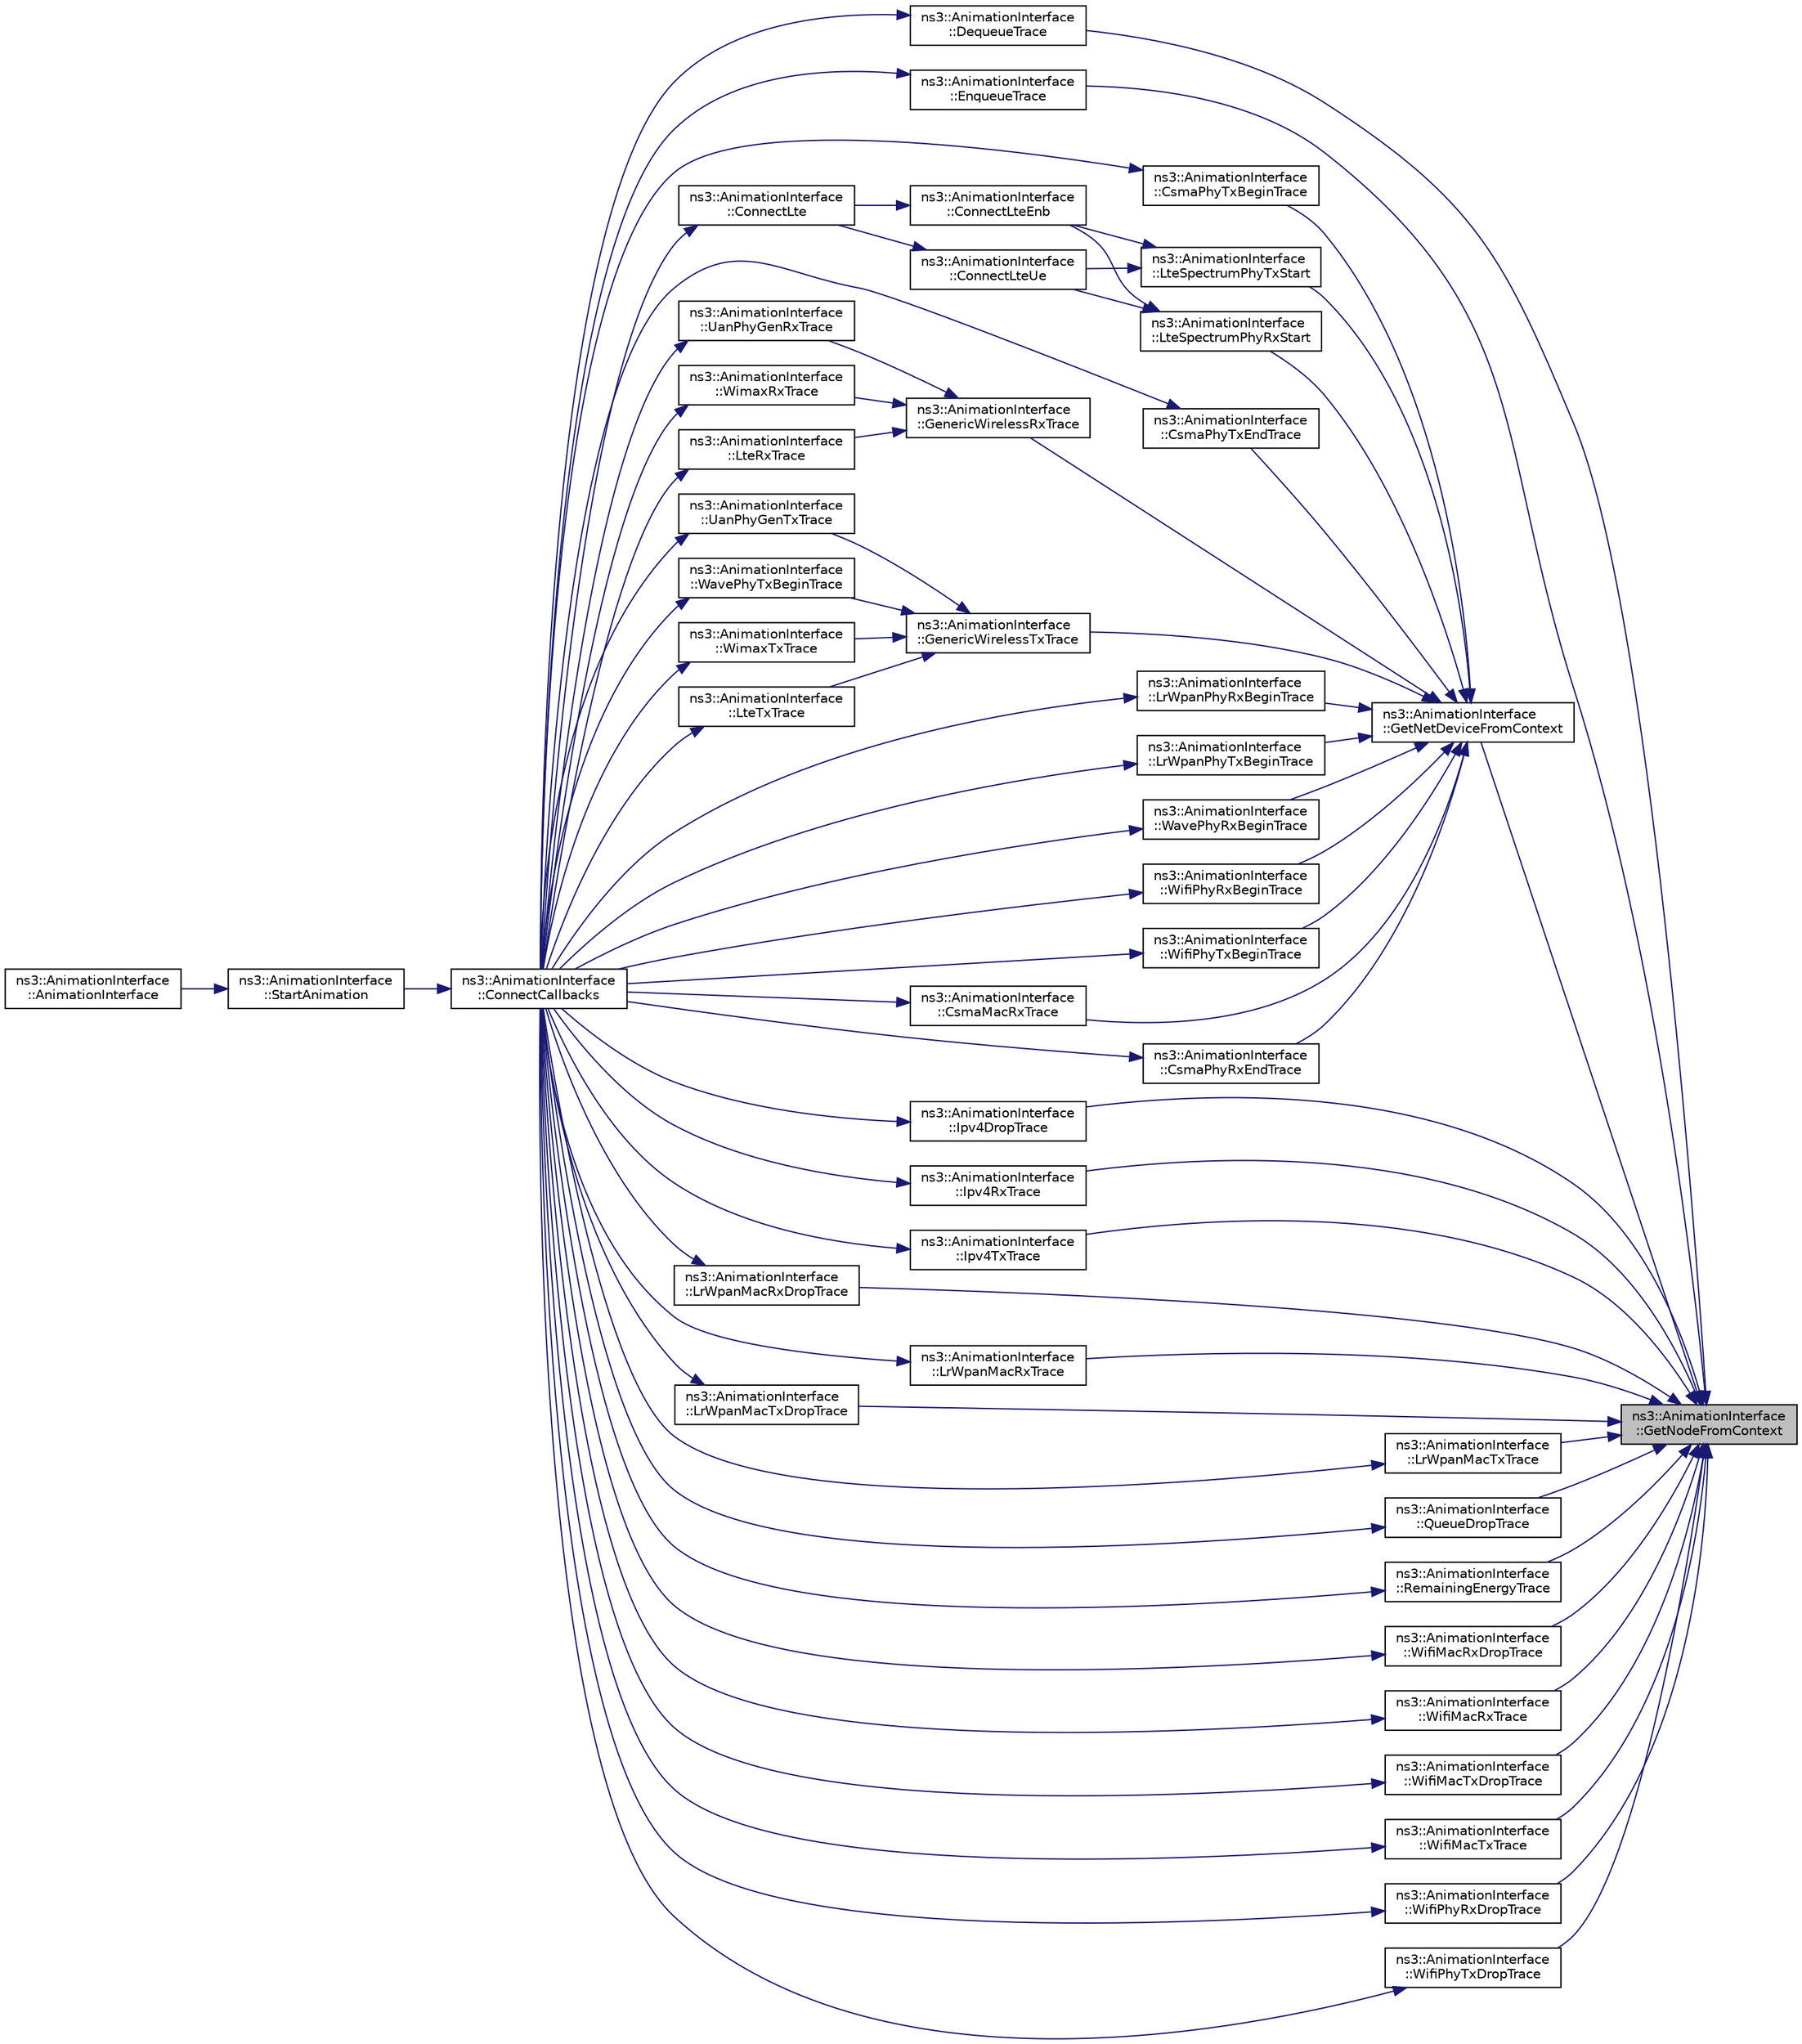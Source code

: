 digraph "ns3::AnimationInterface::GetNodeFromContext"
{
 // LATEX_PDF_SIZE
  edge [fontname="Helvetica",fontsize="10",labelfontname="Helvetica",labelfontsize="10"];
  node [fontname="Helvetica",fontsize="10",shape=record];
  rankdir="RL";
  Node1 [label="ns3::AnimationInterface\l::GetNodeFromContext",height=0.2,width=0.4,color="black", fillcolor="grey75", style="filled", fontcolor="black",tooltip="Get node from context."];
  Node1 -> Node2 [dir="back",color="midnightblue",fontsize="10",style="solid",fontname="Helvetica"];
  Node2 [label="ns3::AnimationInterface\l::DequeueTrace",height=0.2,width=0.4,color="black", fillcolor="white", style="filled",URL="$classns3_1_1_animation_interface.html#a3338ee557373400f3ca037da281b13d5",tooltip="Dequeue trace function."];
  Node2 -> Node3 [dir="back",color="midnightblue",fontsize="10",style="solid",fontname="Helvetica"];
  Node3 [label="ns3::AnimationInterface\l::ConnectCallbacks",height=0.2,width=0.4,color="black", fillcolor="white", style="filled",URL="$classns3_1_1_animation_interface.html#a3475aa338984f2024403caa04c146027",tooltip="Connect callbacks function."];
  Node3 -> Node4 [dir="back",color="midnightblue",fontsize="10",style="solid",fontname="Helvetica"];
  Node4 [label="ns3::AnimationInterface\l::StartAnimation",height=0.2,width=0.4,color="black", fillcolor="white", style="filled",URL="$classns3_1_1_animation_interface.html#aed28bace6b97494e11179766449bb442",tooltip="Start animation function."];
  Node4 -> Node5 [dir="back",color="midnightblue",fontsize="10",style="solid",fontname="Helvetica"];
  Node5 [label="ns3::AnimationInterface\l::AnimationInterface",height=0.2,width=0.4,color="black", fillcolor="white", style="filled",URL="$classns3_1_1_animation_interface.html#a88af7da6eb605ec7e9d8cb3fcc8a6466",tooltip="Constructor."];
  Node1 -> Node6 [dir="back",color="midnightblue",fontsize="10",style="solid",fontname="Helvetica"];
  Node6 [label="ns3::AnimationInterface\l::EnqueueTrace",height=0.2,width=0.4,color="black", fillcolor="white", style="filled",URL="$classns3_1_1_animation_interface.html#ab44b5fe960865d3da6fec1fabb2a6416",tooltip="Enqueue trace function."];
  Node6 -> Node3 [dir="back",color="midnightblue",fontsize="10",style="solid",fontname="Helvetica"];
  Node1 -> Node7 [dir="back",color="midnightblue",fontsize="10",style="solid",fontname="Helvetica"];
  Node7 [label="ns3::AnimationInterface\l::GetNetDeviceFromContext",height=0.2,width=0.4,color="black", fillcolor="white", style="filled",URL="$classns3_1_1_animation_interface.html#a5054e94f0c5e3d0a4443cfbe52e2ea30",tooltip="Get net device from context."];
  Node7 -> Node8 [dir="back",color="midnightblue",fontsize="10",style="solid",fontname="Helvetica"];
  Node8 [label="ns3::AnimationInterface\l::CsmaMacRxTrace",height=0.2,width=0.4,color="black", fillcolor="white", style="filled",URL="$classns3_1_1_animation_interface.html#a8ca49462ea639259c8b967d8a020d93f",tooltip="CSMA MAC receive trace function."];
  Node8 -> Node3 [dir="back",color="midnightblue",fontsize="10",style="solid",fontname="Helvetica"];
  Node7 -> Node9 [dir="back",color="midnightblue",fontsize="10",style="solid",fontname="Helvetica"];
  Node9 [label="ns3::AnimationInterface\l::CsmaPhyRxEndTrace",height=0.2,width=0.4,color="black", fillcolor="white", style="filled",URL="$classns3_1_1_animation_interface.html#a031728e043bab0338deb86aa5f0a1c26",tooltip="CSMA Phy receive end trace function."];
  Node9 -> Node3 [dir="back",color="midnightblue",fontsize="10",style="solid",fontname="Helvetica"];
  Node7 -> Node10 [dir="back",color="midnightblue",fontsize="10",style="solid",fontname="Helvetica"];
  Node10 [label="ns3::AnimationInterface\l::CsmaPhyTxBeginTrace",height=0.2,width=0.4,color="black", fillcolor="white", style="filled",URL="$classns3_1_1_animation_interface.html#a5a5e67141fc717272c0c44a5afbae89a",tooltip="CSMA Phy transmit begin trace function."];
  Node10 -> Node3 [dir="back",color="midnightblue",fontsize="10",style="solid",fontname="Helvetica"];
  Node7 -> Node11 [dir="back",color="midnightblue",fontsize="10",style="solid",fontname="Helvetica"];
  Node11 [label="ns3::AnimationInterface\l::CsmaPhyTxEndTrace",height=0.2,width=0.4,color="black", fillcolor="white", style="filled",URL="$classns3_1_1_animation_interface.html#ad3d82da5ad705ec6c7be332fd1fcc911",tooltip="CSMA Phy transmit end trace function."];
  Node11 -> Node3 [dir="back",color="midnightblue",fontsize="10",style="solid",fontname="Helvetica"];
  Node7 -> Node12 [dir="back",color="midnightblue",fontsize="10",style="solid",fontname="Helvetica"];
  Node12 [label="ns3::AnimationInterface\l::GenericWirelessRxTrace",height=0.2,width=0.4,color="black", fillcolor="white", style="filled",URL="$classns3_1_1_animation_interface.html#adf54784892a11509eee9c15d7ded8bef",tooltip="Generic wireless receive trace function."];
  Node12 -> Node13 [dir="back",color="midnightblue",fontsize="10",style="solid",fontname="Helvetica"];
  Node13 [label="ns3::AnimationInterface\l::LteRxTrace",height=0.2,width=0.4,color="black", fillcolor="white", style="filled",URL="$classns3_1_1_animation_interface.html#a1b44e17f04eb8cdb33de77c7ec544cd6",tooltip="LTE receive trace function."];
  Node13 -> Node3 [dir="back",color="midnightblue",fontsize="10",style="solid",fontname="Helvetica"];
  Node12 -> Node14 [dir="back",color="midnightblue",fontsize="10",style="solid",fontname="Helvetica"];
  Node14 [label="ns3::AnimationInterface\l::UanPhyGenRxTrace",height=0.2,width=0.4,color="black", fillcolor="white", style="filled",URL="$classns3_1_1_animation_interface.html#a8ced521c1d66785fd2920ec0fe52fee4",tooltip="UAN Phy gen receive trace function."];
  Node14 -> Node3 [dir="back",color="midnightblue",fontsize="10",style="solid",fontname="Helvetica"];
  Node12 -> Node15 [dir="back",color="midnightblue",fontsize="10",style="solid",fontname="Helvetica"];
  Node15 [label="ns3::AnimationInterface\l::WimaxRxTrace",height=0.2,width=0.4,color="black", fillcolor="white", style="filled",URL="$classns3_1_1_animation_interface.html#aa8d5fb8e55267b669a99599e0a27afe9",tooltip="WIMax receive trace function."];
  Node15 -> Node3 [dir="back",color="midnightblue",fontsize="10",style="solid",fontname="Helvetica"];
  Node7 -> Node16 [dir="back",color="midnightblue",fontsize="10",style="solid",fontname="Helvetica"];
  Node16 [label="ns3::AnimationInterface\l::GenericWirelessTxTrace",height=0.2,width=0.4,color="black", fillcolor="white", style="filled",URL="$classns3_1_1_animation_interface.html#a1a0a1b2f00918cdccb9893f044b73da3",tooltip="Generic wireless transmit trace function."];
  Node16 -> Node17 [dir="back",color="midnightblue",fontsize="10",style="solid",fontname="Helvetica"];
  Node17 [label="ns3::AnimationInterface\l::LteTxTrace",height=0.2,width=0.4,color="black", fillcolor="white", style="filled",URL="$classns3_1_1_animation_interface.html#a4bcc6c6e4eaa0243190e94c74cd4d59e",tooltip="LTE transmit trace function."];
  Node17 -> Node3 [dir="back",color="midnightblue",fontsize="10",style="solid",fontname="Helvetica"];
  Node16 -> Node18 [dir="back",color="midnightblue",fontsize="10",style="solid",fontname="Helvetica"];
  Node18 [label="ns3::AnimationInterface\l::UanPhyGenTxTrace",height=0.2,width=0.4,color="black", fillcolor="white", style="filled",URL="$classns3_1_1_animation_interface.html#a7cf0290a1181de6f4614696e5f3ea906",tooltip="UAN Phy gen transmit trace function."];
  Node18 -> Node3 [dir="back",color="midnightblue",fontsize="10",style="solid",fontname="Helvetica"];
  Node16 -> Node19 [dir="back",color="midnightblue",fontsize="10",style="solid",fontname="Helvetica"];
  Node19 [label="ns3::AnimationInterface\l::WavePhyTxBeginTrace",height=0.2,width=0.4,color="black", fillcolor="white", style="filled",URL="$classns3_1_1_animation_interface.html#a55d12ba95e0e93941d5912a50ef5c1e4",tooltip="WAVE Phy transmit begin trace function."];
  Node19 -> Node3 [dir="back",color="midnightblue",fontsize="10",style="solid",fontname="Helvetica"];
  Node16 -> Node20 [dir="back",color="midnightblue",fontsize="10",style="solid",fontname="Helvetica"];
  Node20 [label="ns3::AnimationInterface\l::WimaxTxTrace",height=0.2,width=0.4,color="black", fillcolor="white", style="filled",URL="$classns3_1_1_animation_interface.html#a11b4be6f8814a0bbeade46fb459c1cb9",tooltip="WIMax transmit trace function."];
  Node20 -> Node3 [dir="back",color="midnightblue",fontsize="10",style="solid",fontname="Helvetica"];
  Node7 -> Node21 [dir="back",color="midnightblue",fontsize="10",style="solid",fontname="Helvetica"];
  Node21 [label="ns3::AnimationInterface\l::LrWpanPhyRxBeginTrace",height=0.2,width=0.4,color="black", fillcolor="white", style="filled",URL="$classns3_1_1_animation_interface.html#a1457c08242d10ec3506242cc9699c836",tooltip="LR-WPAN Phy receive begin trace function."];
  Node21 -> Node3 [dir="back",color="midnightblue",fontsize="10",style="solid",fontname="Helvetica"];
  Node7 -> Node22 [dir="back",color="midnightblue",fontsize="10",style="solid",fontname="Helvetica"];
  Node22 [label="ns3::AnimationInterface\l::LrWpanPhyTxBeginTrace",height=0.2,width=0.4,color="black", fillcolor="white", style="filled",URL="$classns3_1_1_animation_interface.html#a0e7f7deb7c291468723657f263317ee9",tooltip="LR-WPAN Phy receive begin trace function."];
  Node22 -> Node3 [dir="back",color="midnightblue",fontsize="10",style="solid",fontname="Helvetica"];
  Node7 -> Node23 [dir="back",color="midnightblue",fontsize="10",style="solid",fontname="Helvetica"];
  Node23 [label="ns3::AnimationInterface\l::LteSpectrumPhyRxStart",height=0.2,width=0.4,color="black", fillcolor="white", style="filled",URL="$classns3_1_1_animation_interface.html#a476014043547ee8c36cdbd92324c938f",tooltip="LTE Spectrum Phy receive start function."];
  Node23 -> Node24 [dir="back",color="midnightblue",fontsize="10",style="solid",fontname="Helvetica"];
  Node24 [label="ns3::AnimationInterface\l::ConnectLteEnb",height=0.2,width=0.4,color="black", fillcolor="white", style="filled",URL="$classns3_1_1_animation_interface.html#adf464333f57bcf13efca2af8b47f0ac7",tooltip="Connect LTE ENB function."];
  Node24 -> Node25 [dir="back",color="midnightblue",fontsize="10",style="solid",fontname="Helvetica"];
  Node25 [label="ns3::AnimationInterface\l::ConnectLte",height=0.2,width=0.4,color="black", fillcolor="white", style="filled",URL="$classns3_1_1_animation_interface.html#a921e35bb00b2d0032dde4147bd2a200e",tooltip="Connect LTE function."];
  Node25 -> Node3 [dir="back",color="midnightblue",fontsize="10",style="solid",fontname="Helvetica"];
  Node23 -> Node26 [dir="back",color="midnightblue",fontsize="10",style="solid",fontname="Helvetica"];
  Node26 [label="ns3::AnimationInterface\l::ConnectLteUe",height=0.2,width=0.4,color="black", fillcolor="white", style="filled",URL="$classns3_1_1_animation_interface.html#a30a06abf385e5a74951ee74147e897dc",tooltip="Connect LTE ue function."];
  Node26 -> Node25 [dir="back",color="midnightblue",fontsize="10",style="solid",fontname="Helvetica"];
  Node7 -> Node27 [dir="back",color="midnightblue",fontsize="10",style="solid",fontname="Helvetica"];
  Node27 [label="ns3::AnimationInterface\l::LteSpectrumPhyTxStart",height=0.2,width=0.4,color="black", fillcolor="white", style="filled",URL="$classns3_1_1_animation_interface.html#a3f0131dc28ccba541c2ef52bbc920e62",tooltip="LTE Spectrum Phy transmit start function."];
  Node27 -> Node24 [dir="back",color="midnightblue",fontsize="10",style="solid",fontname="Helvetica"];
  Node27 -> Node26 [dir="back",color="midnightblue",fontsize="10",style="solid",fontname="Helvetica"];
  Node7 -> Node28 [dir="back",color="midnightblue",fontsize="10",style="solid",fontname="Helvetica"];
  Node28 [label="ns3::AnimationInterface\l::WavePhyRxBeginTrace",height=0.2,width=0.4,color="black", fillcolor="white", style="filled",URL="$classns3_1_1_animation_interface.html#af08889e9f06ddd922b5a179c374d0f21",tooltip="WAVE Phy receive begin trace function."];
  Node28 -> Node3 [dir="back",color="midnightblue",fontsize="10",style="solid",fontname="Helvetica"];
  Node7 -> Node29 [dir="back",color="midnightblue",fontsize="10",style="solid",fontname="Helvetica"];
  Node29 [label="ns3::AnimationInterface\l::WifiPhyRxBeginTrace",height=0.2,width=0.4,color="black", fillcolor="white", style="filled",URL="$classns3_1_1_animation_interface.html#a3bc0fb2ec726516b1a2b8d1da00f0b1f",tooltip="wifi Phy receive begin trace function"];
  Node29 -> Node3 [dir="back",color="midnightblue",fontsize="10",style="solid",fontname="Helvetica"];
  Node7 -> Node30 [dir="back",color="midnightblue",fontsize="10",style="solid",fontname="Helvetica"];
  Node30 [label="ns3::AnimationInterface\l::WifiPhyTxBeginTrace",height=0.2,width=0.4,color="black", fillcolor="white", style="filled",URL="$classns3_1_1_animation_interface.html#a8cb7e4e664b6d5456c5d23f45b7111a9",tooltip="wifi Phy transmit PSDU begin trace function"];
  Node30 -> Node3 [dir="back",color="midnightblue",fontsize="10",style="solid",fontname="Helvetica"];
  Node1 -> Node31 [dir="back",color="midnightblue",fontsize="10",style="solid",fontname="Helvetica"];
  Node31 [label="ns3::AnimationInterface\l::Ipv4DropTrace",height=0.2,width=0.4,color="black", fillcolor="white", style="filled",URL="$classns3_1_1_animation_interface.html#a3942d87e39b866782a27ecbd3df53027",tooltip="IPv4 drop trace function."];
  Node31 -> Node3 [dir="back",color="midnightblue",fontsize="10",style="solid",fontname="Helvetica"];
  Node1 -> Node32 [dir="back",color="midnightblue",fontsize="10",style="solid",fontname="Helvetica"];
  Node32 [label="ns3::AnimationInterface\l::Ipv4RxTrace",height=0.2,width=0.4,color="black", fillcolor="white", style="filled",URL="$classns3_1_1_animation_interface.html#a6fcd3f147e2c1a6216c1644e36c4ca7e",tooltip="IPv4 receive trace function."];
  Node32 -> Node3 [dir="back",color="midnightblue",fontsize="10",style="solid",fontname="Helvetica"];
  Node1 -> Node33 [dir="back",color="midnightblue",fontsize="10",style="solid",fontname="Helvetica"];
  Node33 [label="ns3::AnimationInterface\l::Ipv4TxTrace",height=0.2,width=0.4,color="black", fillcolor="white", style="filled",URL="$classns3_1_1_animation_interface.html#ab1fb263492489097f6bdbf1f1f1e1342",tooltip="IPv4 transmit trace function."];
  Node33 -> Node3 [dir="back",color="midnightblue",fontsize="10",style="solid",fontname="Helvetica"];
  Node1 -> Node34 [dir="back",color="midnightblue",fontsize="10",style="solid",fontname="Helvetica"];
  Node34 [label="ns3::AnimationInterface\l::LrWpanMacRxDropTrace",height=0.2,width=0.4,color="black", fillcolor="white", style="filled",URL="$classns3_1_1_animation_interface.html#a3dff4234758156eb305dec93b3f22a23",tooltip="LR-WPAN MAC receive drop trace function."];
  Node34 -> Node3 [dir="back",color="midnightblue",fontsize="10",style="solid",fontname="Helvetica"];
  Node1 -> Node35 [dir="back",color="midnightblue",fontsize="10",style="solid",fontname="Helvetica"];
  Node35 [label="ns3::AnimationInterface\l::LrWpanMacRxTrace",height=0.2,width=0.4,color="black", fillcolor="white", style="filled",URL="$classns3_1_1_animation_interface.html#aaaa9c30fd38ae0b27ffcf06139e3cdb9",tooltip="LR-WPAN MAC receive trace function."];
  Node35 -> Node3 [dir="back",color="midnightblue",fontsize="10",style="solid",fontname="Helvetica"];
  Node1 -> Node36 [dir="back",color="midnightblue",fontsize="10",style="solid",fontname="Helvetica"];
  Node36 [label="ns3::AnimationInterface\l::LrWpanMacTxDropTrace",height=0.2,width=0.4,color="black", fillcolor="white", style="filled",URL="$classns3_1_1_animation_interface.html#aaa51a08fdee148432a47a96ea72985ca",tooltip="LR-WPAN MAC transmit drop trace function."];
  Node36 -> Node3 [dir="back",color="midnightblue",fontsize="10",style="solid",fontname="Helvetica"];
  Node1 -> Node37 [dir="back",color="midnightblue",fontsize="10",style="solid",fontname="Helvetica"];
  Node37 [label="ns3::AnimationInterface\l::LrWpanMacTxTrace",height=0.2,width=0.4,color="black", fillcolor="white", style="filled",URL="$classns3_1_1_animation_interface.html#ad112dcaed89e607fae9a3ac83cf99f7c",tooltip="LR-WPAN MAC transmit trace function."];
  Node37 -> Node3 [dir="back",color="midnightblue",fontsize="10",style="solid",fontname="Helvetica"];
  Node1 -> Node38 [dir="back",color="midnightblue",fontsize="10",style="solid",fontname="Helvetica"];
  Node38 [label="ns3::AnimationInterface\l::QueueDropTrace",height=0.2,width=0.4,color="black", fillcolor="white", style="filled",URL="$classns3_1_1_animation_interface.html#afa6b75f93825dec85b110cc9461815c0",tooltip="Queue trace function."];
  Node38 -> Node3 [dir="back",color="midnightblue",fontsize="10",style="solid",fontname="Helvetica"];
  Node1 -> Node39 [dir="back",color="midnightblue",fontsize="10",style="solid",fontname="Helvetica"];
  Node39 [label="ns3::AnimationInterface\l::RemainingEnergyTrace",height=0.2,width=0.4,color="black", fillcolor="white", style="filled",URL="$classns3_1_1_animation_interface.html#a37b79091bdb14b5fe94e1b3f7a90d58a",tooltip="Remaining energy trace function."];
  Node39 -> Node3 [dir="back",color="midnightblue",fontsize="10",style="solid",fontname="Helvetica"];
  Node1 -> Node40 [dir="back",color="midnightblue",fontsize="10",style="solid",fontname="Helvetica"];
  Node40 [label="ns3::AnimationInterface\l::WifiMacRxDropTrace",height=0.2,width=0.4,color="black", fillcolor="white", style="filled",URL="$classns3_1_1_animation_interface.html#a2b6a14ca45b40c59a1db04a71d67f913",tooltip="wifi MAC receive drop trace function"];
  Node40 -> Node3 [dir="back",color="midnightblue",fontsize="10",style="solid",fontname="Helvetica"];
  Node1 -> Node41 [dir="back",color="midnightblue",fontsize="10",style="solid",fontname="Helvetica"];
  Node41 [label="ns3::AnimationInterface\l::WifiMacRxTrace",height=0.2,width=0.4,color="black", fillcolor="white", style="filled",URL="$classns3_1_1_animation_interface.html#af0f567a79961b657036e8064d01da44a",tooltip="wifi MAC receive trace function"];
  Node41 -> Node3 [dir="back",color="midnightblue",fontsize="10",style="solid",fontname="Helvetica"];
  Node1 -> Node42 [dir="back",color="midnightblue",fontsize="10",style="solid",fontname="Helvetica"];
  Node42 [label="ns3::AnimationInterface\l::WifiMacTxDropTrace",height=0.2,width=0.4,color="black", fillcolor="white", style="filled",URL="$classns3_1_1_animation_interface.html#a7d0270326bf5c725d2e4b704ce6753fa",tooltip="wifi MAC transmit drop trace function"];
  Node42 -> Node3 [dir="back",color="midnightblue",fontsize="10",style="solid",fontname="Helvetica"];
  Node1 -> Node43 [dir="back",color="midnightblue",fontsize="10",style="solid",fontname="Helvetica"];
  Node43 [label="ns3::AnimationInterface\l::WifiMacTxTrace",height=0.2,width=0.4,color="black", fillcolor="white", style="filled",URL="$classns3_1_1_animation_interface.html#aa89ac73654e71439723b97fd2abd7165",tooltip="wifi MAC transmit trace function"];
  Node43 -> Node3 [dir="back",color="midnightblue",fontsize="10",style="solid",fontname="Helvetica"];
  Node1 -> Node44 [dir="back",color="midnightblue",fontsize="10",style="solid",fontname="Helvetica"];
  Node44 [label="ns3::AnimationInterface\l::WifiPhyRxDropTrace",height=0.2,width=0.4,color="black", fillcolor="white", style="filled",URL="$classns3_1_1_animation_interface.html#a29c5a36701ccccd00a933b946744b5ef",tooltip="wifi Phy receive drop trace function"];
  Node44 -> Node3 [dir="back",color="midnightblue",fontsize="10",style="solid",fontname="Helvetica"];
  Node1 -> Node45 [dir="back",color="midnightblue",fontsize="10",style="solid",fontname="Helvetica"];
  Node45 [label="ns3::AnimationInterface\l::WifiPhyTxDropTrace",height=0.2,width=0.4,color="black", fillcolor="white", style="filled",URL="$classns3_1_1_animation_interface.html#add1a11f8ca980b4f4b9026b819603c45",tooltip="wifi Phy transmit drop trace function"];
  Node45 -> Node3 [dir="back",color="midnightblue",fontsize="10",style="solid",fontname="Helvetica"];
}
